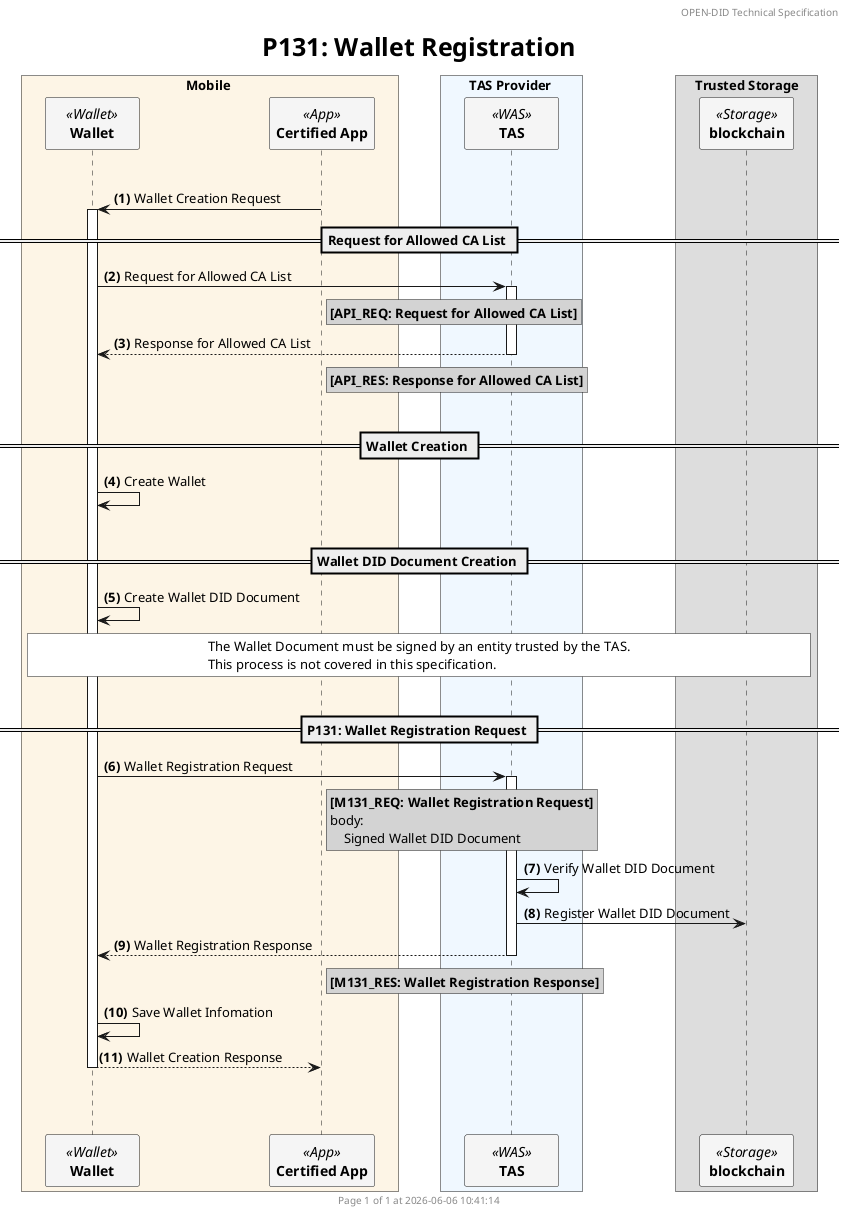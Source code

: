 @startuml P131_register_wallet_simple

'- - - - - - - - - - - - - - - - - - - - - - - - - - - - - - - - - - - - - - - - - - - - - - - - - - - - - - - - - - -
' Settings
'- - - - - - - - - - - - - - - - - - - - - - - - - - - - - - - - - - - - - - - - - - - - - - - - - - - - - - - - - - -
'=== Header and Footer ===
header OPEN-DID Technical Specification
footer
  	Page %page% of %lastpage% at %date("yyyy-MM-dd hh:mm:ss")
end footer

'=== Title ===
title
	<size:25>P131: Wallet Registration</size>
end title

'=== Options ===
autonumber "<b>(#)</b>"

'=== Participants ===
skinparam ParticipantPadding 20
skinparam BoxPadding 20
skinparam MaxMessageSize 500
skinparam MinClassWidth 80

box Mobile #OldLace
    participant "**Wallet**" as WALLET <<Wallet>> #WhiteSmoke
    participant "**Certified App**" as CA <<App>> #WhiteSmoke    
end box

box TAS Provider #AliceBlue
    participant "**TAS**" as TAS <<WAS>> #WhiteSmoke
end box


box Trusted Storage
    participant "**blockchain**" as BC <<Storage>> #WhiteSmoke
end box 

'- - - - - - - - - - - - - - - - - - - - - - - - - - - - - - - - - - - - - - - - - - - - - - - - - - - - - - - - - - -
' Constants
'- - - - - - - - - - - - - - - - - - - - - - - - - - - - - - - - - - - - - - - - - - - - - - - - - - - - - - - - - - -
!$refdoc = "Refer to separate document"
!$doc = "Refer to data specification document"


'- - - - - - - - - - - - - - - - - - - - - - - - - - - - - - - - - - - - - - - - - - - - - - - - - - - - - - - - - - -
' Content
'- - - - - - - - - - - - - - - - - - - - - - - - - - - - - - - - - - - - - - - - - - - - - - - - - - - - - - - - - - -
|||


CA -> WALLET++: Wallet Creation Request

== Request for Allowed CA List ==
WALLET -> TAS++: Request for Allowed CA List
rnote right of CA #LightGray        
    **[API_REQ: Request for Allowed CA List]**
end note

TAS --> WALLET--: Response for Allowed CA List
rnote right of CA #LightGray        
    **[API_RES: Response for Allowed CA List]**
end note


||| 
== Wallet Creation ==

WALLET -> WALLET: Create Wallet


||| 
== Wallet DID Document Creation ==
WALLET -> WALLET: Create Wallet DID Document
rnote across #white
    The Wallet Document must be signed by an entity trusted by the TAS.
    This process is not covered in this specification.
end note


||| 
== P131: Wallet Registration Request ==

WALLET -> TAS++: Wallet Registration Request
rnote right of CA #LightGray        
    **[M131_REQ: Wallet Registration Request]**
    body:
        Signed Wallet DID Document
end note

TAS -> TAS: Verify Wallet DID Document
TAS -> BC: Register Wallet DID Document

TAS --> WALLET--: Wallet Registration Response
rnote right of CA #LightGray        
    **[M131_RES: Wallet Registration Response]**
end note
WALLET -> WALLET: Save Wallet Infomation

WALLET --> CA--: Wallet Creation Response

|||
|||
@enduml
